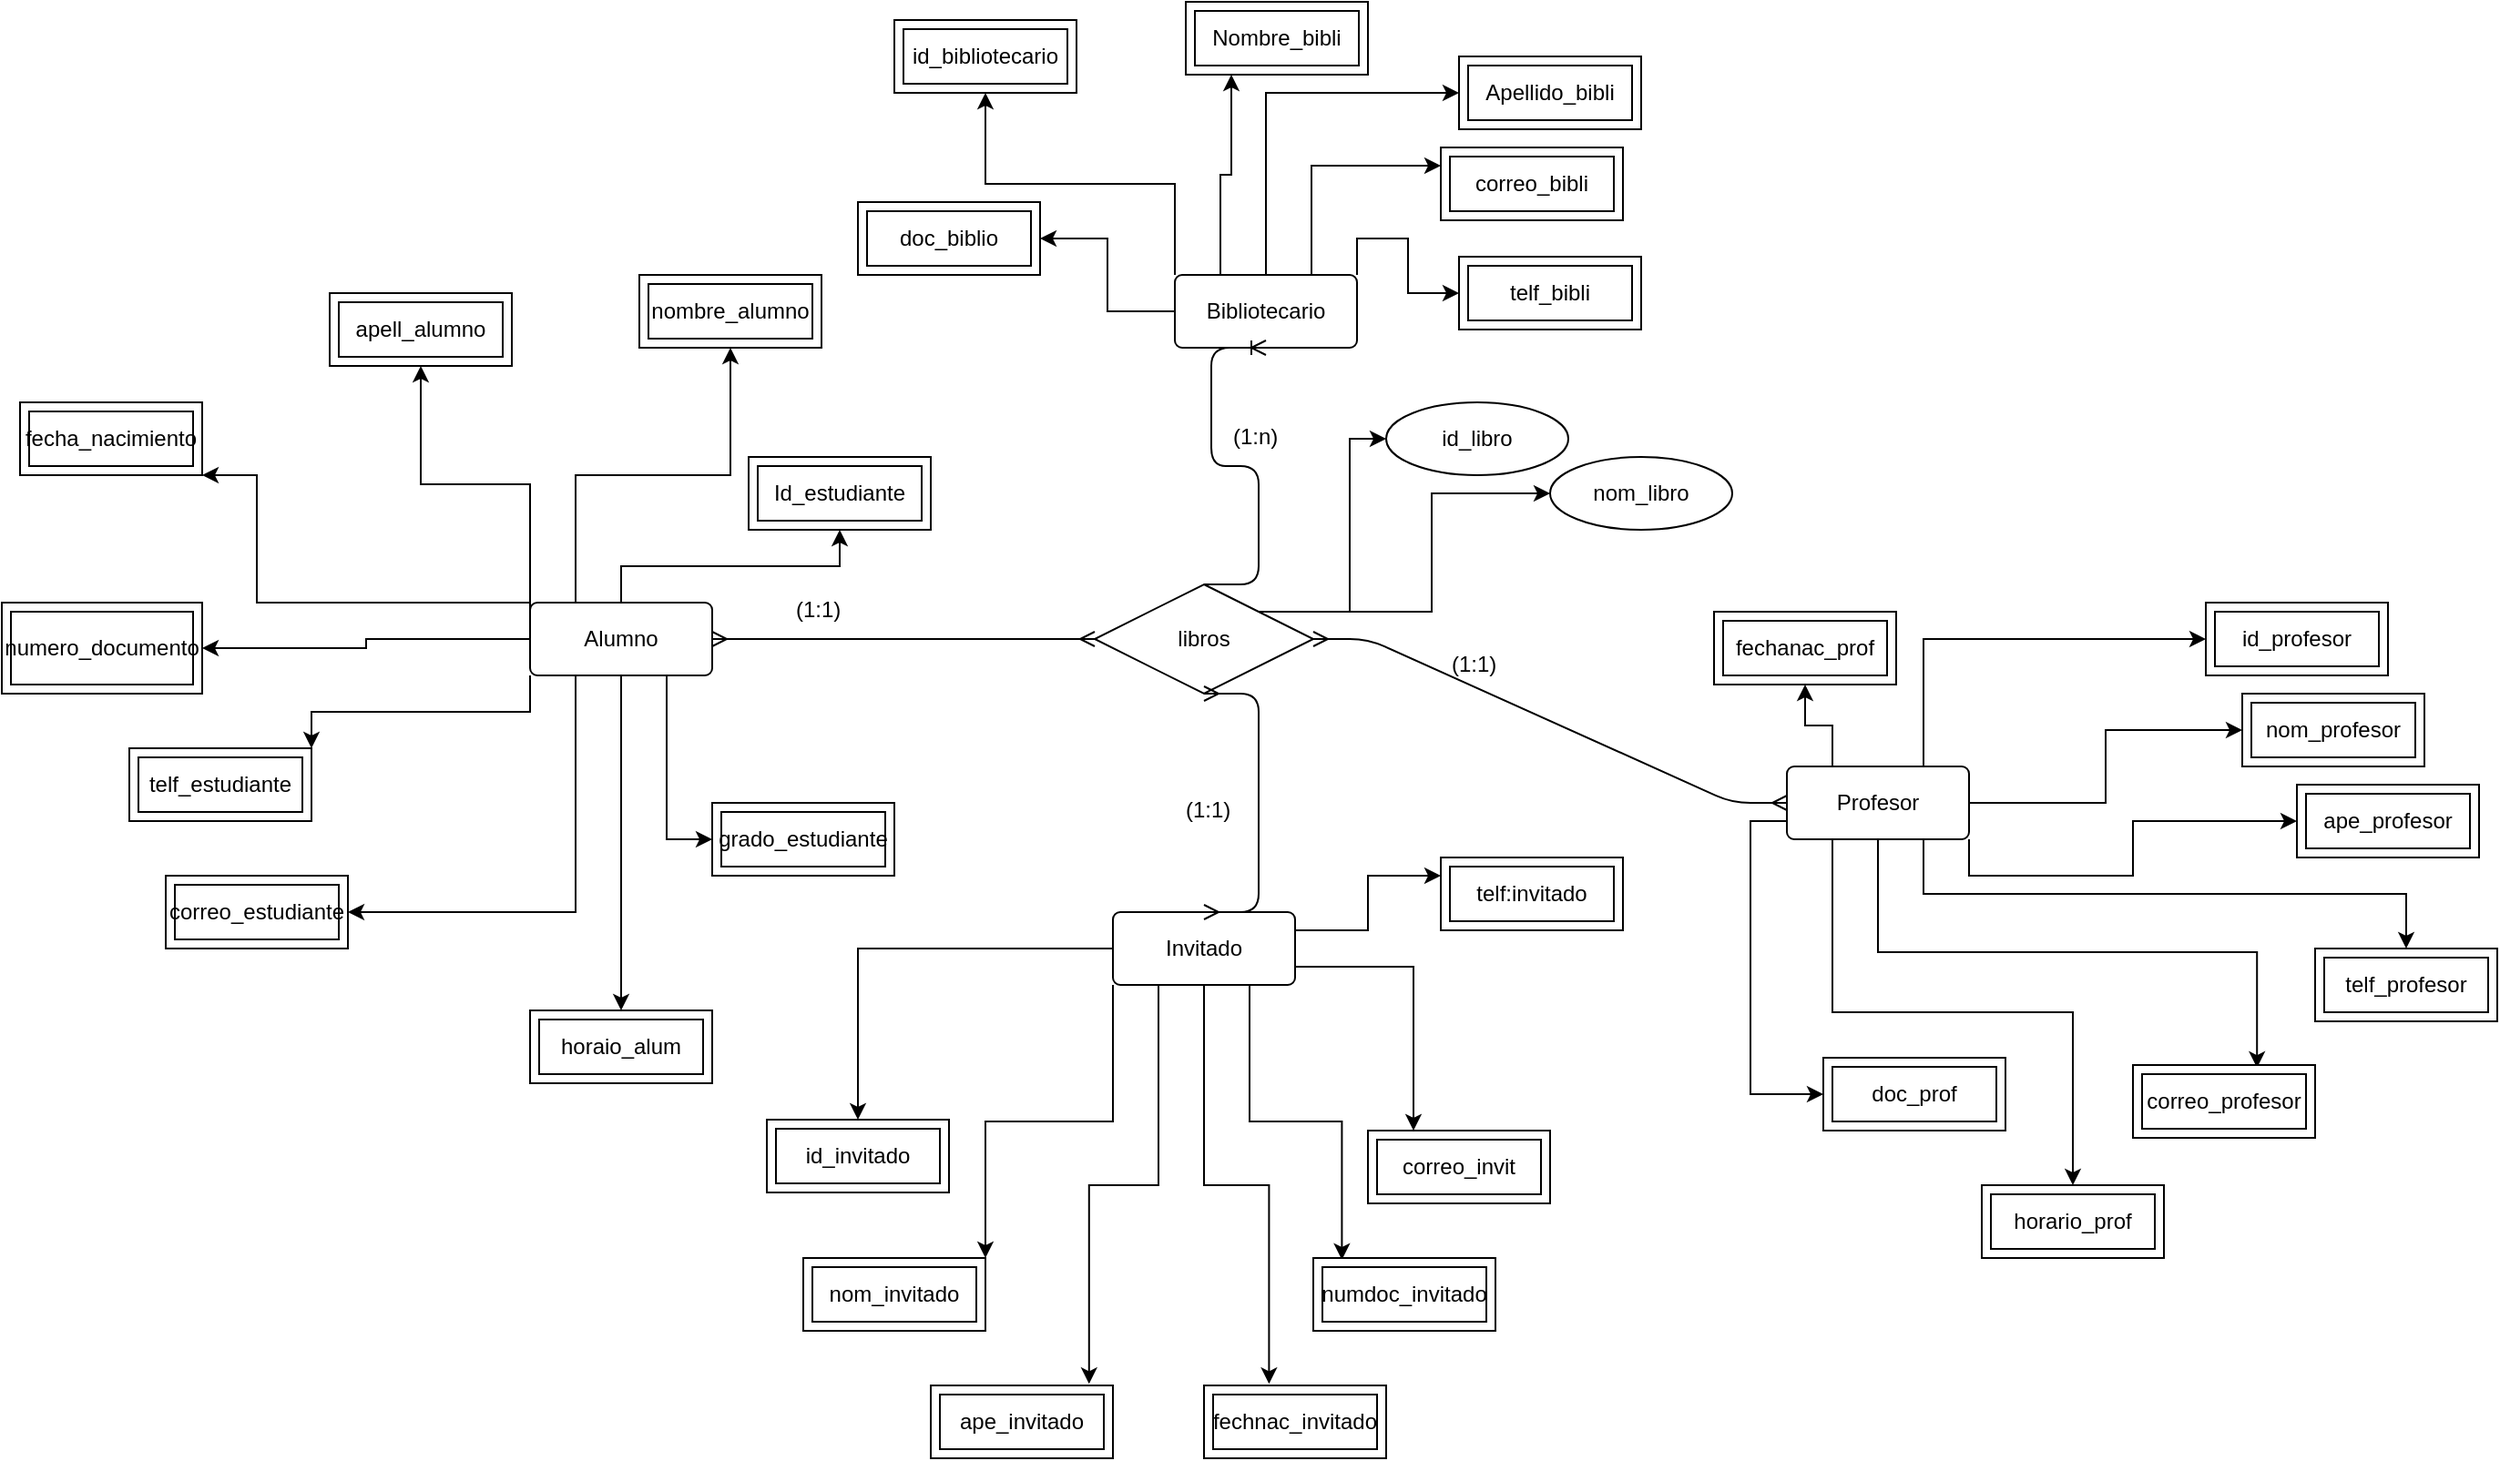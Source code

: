 <mxfile version="15.0.6" type="device"><diagram id="_qrPNOmI1GbPFsZU-e7U" name="Page-1"><mxGraphModel dx="2056" dy="889" grid="1" gridSize="10" guides="1" tooltips="1" connect="1" arrows="1" fold="1" page="1" pageScale="1" pageWidth="827" pageHeight="1169" math="0" shadow="0"><root><mxCell id="0"/><mxCell id="1" parent="0"/><mxCell id="DVTqW801Up8CI8lIwMho-34" style="edgeStyle=orthogonalEdgeStyle;rounded=0;orthogonalLoop=1;jettySize=auto;html=1;exitX=1;exitY=0;exitDx=0;exitDy=0;entryX=0;entryY=0.5;entryDx=0;entryDy=0;" edge="1" parent="1" source="DVTqW801Up8CI8lIwMho-1" target="DVTqW801Up8CI8lIwMho-33"><mxGeometry relative="1" as="geometry"/></mxCell><mxCell id="DVTqW801Up8CI8lIwMho-51" style="edgeStyle=orthogonalEdgeStyle;rounded=0;orthogonalLoop=1;jettySize=auto;html=1;exitX=1;exitY=0;exitDx=0;exitDy=0;entryX=0;entryY=0.5;entryDx=0;entryDy=0;" edge="1" parent="1" source="DVTqW801Up8CI8lIwMho-1" target="DVTqW801Up8CI8lIwMho-49"><mxGeometry relative="1" as="geometry"/></mxCell><mxCell id="DVTqW801Up8CI8lIwMho-1" value="&lt;font style=&quot;vertical-align: inherit&quot;&gt;&lt;font style=&quot;vertical-align: inherit&quot;&gt;&lt;font style=&quot;vertical-align: inherit&quot;&gt;&lt;font style=&quot;vertical-align: inherit&quot;&gt;libros&lt;/font&gt;&lt;/font&gt;&lt;/font&gt;&lt;/font&gt;" style="shape=rhombus;perimeter=rhombusPerimeter;whiteSpace=wrap;html=1;align=center;" vertex="1" parent="1"><mxGeometry x="370" y="330" width="120" height="60" as="geometry"/></mxCell><mxCell id="DVTqW801Up8CI8lIwMho-14" style="edgeStyle=orthogonalEdgeStyle;rounded=0;orthogonalLoop=1;jettySize=auto;html=1;exitX=0.5;exitY=0;exitDx=0;exitDy=0;entryX=0.5;entryY=1;entryDx=0;entryDy=0;" edge="1" parent="1" source="DVTqW801Up8CI8lIwMho-2" target="DVTqW801Up8CI8lIwMho-13"><mxGeometry relative="1" as="geometry"/></mxCell><mxCell id="DVTqW801Up8CI8lIwMho-16" style="edgeStyle=orthogonalEdgeStyle;rounded=0;orthogonalLoop=1;jettySize=auto;html=1;exitX=0;exitY=0;exitDx=0;exitDy=0;entryX=0.5;entryY=1;entryDx=0;entryDy=0;" edge="1" parent="1" source="DVTqW801Up8CI8lIwMho-2" target="DVTqW801Up8CI8lIwMho-9"><mxGeometry relative="1" as="geometry"/></mxCell><mxCell id="DVTqW801Up8CI8lIwMho-21" style="edgeStyle=orthogonalEdgeStyle;rounded=0;orthogonalLoop=1;jettySize=auto;html=1;exitX=0.25;exitY=0;exitDx=0;exitDy=0;entryX=0.5;entryY=1;entryDx=0;entryDy=0;" edge="1" parent="1" source="DVTqW801Up8CI8lIwMho-2" target="DVTqW801Up8CI8lIwMho-8"><mxGeometry relative="1" as="geometry"/></mxCell><mxCell id="DVTqW801Up8CI8lIwMho-22" style="edgeStyle=orthogonalEdgeStyle;rounded=0;orthogonalLoop=1;jettySize=auto;html=1;exitX=0;exitY=0.25;exitDx=0;exitDy=0;entryX=1;entryY=1;entryDx=0;entryDy=0;" edge="1" parent="1" source="DVTqW801Up8CI8lIwMho-2" target="DVTqW801Up8CI8lIwMho-10"><mxGeometry relative="1" as="geometry"><Array as="points"><mxPoint x="60" y="340"/><mxPoint x="-90" y="340"/></Array></mxGeometry></mxCell><mxCell id="DVTqW801Up8CI8lIwMho-23" style="edgeStyle=orthogonalEdgeStyle;rounded=0;orthogonalLoop=1;jettySize=auto;html=1;exitX=0;exitY=0.5;exitDx=0;exitDy=0;entryX=1;entryY=0.5;entryDx=0;entryDy=0;" edge="1" parent="1" source="DVTqW801Up8CI8lIwMho-2" target="DVTqW801Up8CI8lIwMho-11"><mxGeometry relative="1" as="geometry"/></mxCell><mxCell id="DVTqW801Up8CI8lIwMho-24" style="edgeStyle=orthogonalEdgeStyle;rounded=0;orthogonalLoop=1;jettySize=auto;html=1;exitX=0;exitY=1;exitDx=0;exitDy=0;entryX=1;entryY=0;entryDx=0;entryDy=0;" edge="1" parent="1" source="DVTqW801Up8CI8lIwMho-2" target="DVTqW801Up8CI8lIwMho-17"><mxGeometry relative="1" as="geometry"/></mxCell><mxCell id="DVTqW801Up8CI8lIwMho-69" style="edgeStyle=orthogonalEdgeStyle;rounded=0;orthogonalLoop=1;jettySize=auto;html=1;exitX=0.25;exitY=1;exitDx=0;exitDy=0;entryX=1;entryY=0.5;entryDx=0;entryDy=0;" edge="1" parent="1" source="DVTqW801Up8CI8lIwMho-2" target="DVTqW801Up8CI8lIwMho-18"><mxGeometry relative="1" as="geometry"/></mxCell><mxCell id="DVTqW801Up8CI8lIwMho-70" style="edgeStyle=orthogonalEdgeStyle;rounded=0;orthogonalLoop=1;jettySize=auto;html=1;exitX=0.5;exitY=1;exitDx=0;exitDy=0;entryX=0.5;entryY=0;entryDx=0;entryDy=0;" edge="1" parent="1" source="DVTqW801Up8CI8lIwMho-2" target="DVTqW801Up8CI8lIwMho-67"><mxGeometry relative="1" as="geometry"/></mxCell><mxCell id="DVTqW801Up8CI8lIwMho-73" style="edgeStyle=orthogonalEdgeStyle;rounded=0;orthogonalLoop=1;jettySize=auto;html=1;exitX=0.75;exitY=1;exitDx=0;exitDy=0;entryX=0;entryY=0.5;entryDx=0;entryDy=0;" edge="1" parent="1" source="DVTqW801Up8CI8lIwMho-2" target="DVTqW801Up8CI8lIwMho-53"><mxGeometry relative="1" as="geometry"/></mxCell><mxCell id="DVTqW801Up8CI8lIwMho-2" value="&lt;font style=&quot;vertical-align: inherit&quot;&gt;&lt;font style=&quot;vertical-align: inherit&quot;&gt;&lt;font style=&quot;vertical-align: inherit&quot;&gt;&lt;font style=&quot;vertical-align: inherit&quot;&gt;Alumno&lt;/font&gt;&lt;/font&gt;&lt;/font&gt;&lt;/font&gt;" style="rounded=1;arcSize=10;whiteSpace=wrap;html=1;align=center;" vertex="1" parent="1"><mxGeometry x="60" y="340" width="100" height="40" as="geometry"/></mxCell><mxCell id="DVTqW801Up8CI8lIwMho-62" style="edgeStyle=orthogonalEdgeStyle;rounded=0;orthogonalLoop=1;jettySize=auto;html=1;exitX=0.75;exitY=0;exitDx=0;exitDy=0;entryX=0;entryY=0.5;entryDx=0;entryDy=0;" edge="1" parent="1" source="DVTqW801Up8CI8lIwMho-3" target="DVTqW801Up8CI8lIwMho-57"><mxGeometry relative="1" as="geometry"/></mxCell><mxCell id="DVTqW801Up8CI8lIwMho-63" style="edgeStyle=orthogonalEdgeStyle;rounded=0;orthogonalLoop=1;jettySize=auto;html=1;exitX=1;exitY=0.5;exitDx=0;exitDy=0;entryX=0;entryY=0.5;entryDx=0;entryDy=0;" edge="1" parent="1" source="DVTqW801Up8CI8lIwMho-3" target="DVTqW801Up8CI8lIwMho-59"><mxGeometry relative="1" as="geometry"/></mxCell><mxCell id="DVTqW801Up8CI8lIwMho-65" style="edgeStyle=orthogonalEdgeStyle;rounded=0;orthogonalLoop=1;jettySize=auto;html=1;exitX=0.75;exitY=1;exitDx=0;exitDy=0;entryX=0.5;entryY=0;entryDx=0;entryDy=0;" edge="1" parent="1" source="DVTqW801Up8CI8lIwMho-3" target="DVTqW801Up8CI8lIwMho-58"><mxGeometry relative="1" as="geometry"/></mxCell><mxCell id="DVTqW801Up8CI8lIwMho-74" style="edgeStyle=orthogonalEdgeStyle;rounded=0;orthogonalLoop=1;jettySize=auto;html=1;exitX=1;exitY=1;exitDx=0;exitDy=0;entryX=0;entryY=0.5;entryDx=0;entryDy=0;" edge="1" parent="1" source="DVTqW801Up8CI8lIwMho-3" target="DVTqW801Up8CI8lIwMho-60"><mxGeometry relative="1" as="geometry"/></mxCell><mxCell id="DVTqW801Up8CI8lIwMho-75" style="edgeStyle=orthogonalEdgeStyle;rounded=0;orthogonalLoop=1;jettySize=auto;html=1;exitX=0.5;exitY=1;exitDx=0;exitDy=0;entryX=0.681;entryY=0.038;entryDx=0;entryDy=0;entryPerimeter=0;" edge="1" parent="1" source="DVTqW801Up8CI8lIwMho-3" target="DVTqW801Up8CI8lIwMho-66"><mxGeometry relative="1" as="geometry"/></mxCell><mxCell id="DVTqW801Up8CI8lIwMho-77" style="edgeStyle=orthogonalEdgeStyle;rounded=0;orthogonalLoop=1;jettySize=auto;html=1;exitX=0.25;exitY=1;exitDx=0;exitDy=0;entryX=0.5;entryY=0;entryDx=0;entryDy=0;" edge="1" parent="1" source="DVTqW801Up8CI8lIwMho-3" target="DVTqW801Up8CI8lIwMho-76"><mxGeometry relative="1" as="geometry"/></mxCell><mxCell id="DVTqW801Up8CI8lIwMho-88" style="edgeStyle=orthogonalEdgeStyle;rounded=0;orthogonalLoop=1;jettySize=auto;html=1;exitX=0;exitY=0.75;exitDx=0;exitDy=0;entryX=0;entryY=0.5;entryDx=0;entryDy=0;" edge="1" parent="1" source="DVTqW801Up8CI8lIwMho-3" target="DVTqW801Up8CI8lIwMho-80"><mxGeometry relative="1" as="geometry"/></mxCell><mxCell id="DVTqW801Up8CI8lIwMho-96" style="edgeStyle=orthogonalEdgeStyle;rounded=0;orthogonalLoop=1;jettySize=auto;html=1;exitX=0.25;exitY=0;exitDx=0;exitDy=0;entryX=0.5;entryY=1;entryDx=0;entryDy=0;" edge="1" parent="1" source="DVTqW801Up8CI8lIwMho-3" target="DVTqW801Up8CI8lIwMho-95"><mxGeometry relative="1" as="geometry"/></mxCell><mxCell id="DVTqW801Up8CI8lIwMho-3" value="&lt;font style=&quot;vertical-align: inherit&quot;&gt;&lt;font style=&quot;vertical-align: inherit&quot;&gt;Profesor&lt;/font&gt;&lt;/font&gt;" style="rounded=1;arcSize=10;whiteSpace=wrap;html=1;align=center;" vertex="1" parent="1"><mxGeometry x="750" y="430" width="100" height="40" as="geometry"/></mxCell><mxCell id="DVTqW801Up8CI8lIwMho-4" value="" style="edgeStyle=entityRelationEdgeStyle;fontSize=12;html=1;endArrow=ERmany;startArrow=ERmany;exitX=1;exitY=0.5;exitDx=0;exitDy=0;entryX=0;entryY=0.5;entryDx=0;entryDy=0;" edge="1" parent="1" source="DVTqW801Up8CI8lIwMho-2" target="DVTqW801Up8CI8lIwMho-1"><mxGeometry width="100" height="100" relative="1" as="geometry"><mxPoint x="290" y="410" as="sourcePoint"/><mxPoint x="280" y="360" as="targetPoint"/></mxGeometry></mxCell><mxCell id="DVTqW801Up8CI8lIwMho-5" value="" style="edgeStyle=entityRelationEdgeStyle;fontSize=12;html=1;endArrow=ERmany;startArrow=ERmany;entryX=0;entryY=0.5;entryDx=0;entryDy=0;exitX=1;exitY=0.5;exitDx=0;exitDy=0;" edge="1" parent="1" source="DVTqW801Up8CI8lIwMho-1" target="DVTqW801Up8CI8lIwMho-3"><mxGeometry width="100" height="100" relative="1" as="geometry"><mxPoint x="380" y="410" as="sourcePoint"/><mxPoint x="480" y="310" as="targetPoint"/></mxGeometry></mxCell><mxCell id="DVTqW801Up8CI8lIwMho-6" value="(1:1)" style="text;strokeColor=none;fillColor=none;spacingLeft=4;spacingRight=4;overflow=hidden;rotatable=0;points=[[0,0.5],[1,0.5]];portConstraint=eastwest;fontSize=12;" vertex="1" parent="1"><mxGeometry x="200" y="330" width="40" height="30" as="geometry"/></mxCell><mxCell id="DVTqW801Up8CI8lIwMho-7" value="(1:1)" style="text;strokeColor=none;fillColor=none;spacingLeft=4;spacingRight=4;overflow=hidden;rotatable=0;points=[[0,0.5],[1,0.5]];portConstraint=eastwest;fontSize=12;" vertex="1" parent="1"><mxGeometry x="560" y="360" width="40" height="30" as="geometry"/></mxCell><mxCell id="DVTqW801Up8CI8lIwMho-8" value="&lt;font style=&quot;vertical-align: inherit&quot;&gt;&lt;font style=&quot;vertical-align: inherit&quot;&gt;nombre_alumno&lt;/font&gt;&lt;/font&gt;" style="shape=ext;margin=3;double=1;whiteSpace=wrap;html=1;align=center;" vertex="1" parent="1"><mxGeometry x="120" y="160" width="100" height="40" as="geometry"/></mxCell><mxCell id="DVTqW801Up8CI8lIwMho-9" value="&lt;font style=&quot;vertical-align: inherit&quot;&gt;&lt;font style=&quot;vertical-align: inherit&quot;&gt;apell_alumno&lt;/font&gt;&lt;/font&gt;" style="shape=ext;margin=3;double=1;whiteSpace=wrap;html=1;align=center;" vertex="1" parent="1"><mxGeometry x="-50" y="170" width="100" height="40" as="geometry"/></mxCell><mxCell id="DVTqW801Up8CI8lIwMho-10" value="&lt;font style=&quot;vertical-align: inherit&quot;&gt;&lt;font style=&quot;vertical-align: inherit&quot;&gt;&lt;font style=&quot;vertical-align: inherit&quot;&gt;&lt;font style=&quot;vertical-align: inherit&quot;&gt;fecha_nacimiento&lt;/font&gt;&lt;/font&gt;&lt;/font&gt;&lt;/font&gt;" style="shape=ext;margin=3;double=1;whiteSpace=wrap;html=1;align=center;" vertex="1" parent="1"><mxGeometry x="-220" y="230" width="100" height="40" as="geometry"/></mxCell><mxCell id="DVTqW801Up8CI8lIwMho-11" value="&lt;font style=&quot;vertical-align: inherit&quot;&gt;&lt;font style=&quot;vertical-align: inherit&quot;&gt;numero_documento&lt;/font&gt;&lt;/font&gt;" style="shape=ext;margin=3;double=1;whiteSpace=wrap;html=1;align=center;" vertex="1" parent="1"><mxGeometry x="-230" y="340" width="110" height="50" as="geometry"/></mxCell><mxCell id="DVTqW801Up8CI8lIwMho-89" style="edgeStyle=orthogonalEdgeStyle;rounded=0;orthogonalLoop=1;jettySize=auto;html=1;exitX=0;exitY=0.5;exitDx=0;exitDy=0;" edge="1" parent="1" source="DVTqW801Up8CI8lIwMho-12" target="DVTqW801Up8CI8lIwMho-82"><mxGeometry relative="1" as="geometry"/></mxCell><mxCell id="DVTqW801Up8CI8lIwMho-90" style="edgeStyle=orthogonalEdgeStyle;rounded=0;orthogonalLoop=1;jettySize=auto;html=1;exitX=0;exitY=1;exitDx=0;exitDy=0;entryX=1;entryY=0;entryDx=0;entryDy=0;" edge="1" parent="1" source="DVTqW801Up8CI8lIwMho-12" target="DVTqW801Up8CI8lIwMho-83"><mxGeometry relative="1" as="geometry"/></mxCell><mxCell id="DVTqW801Up8CI8lIwMho-91" style="edgeStyle=orthogonalEdgeStyle;rounded=0;orthogonalLoop=1;jettySize=auto;html=1;exitX=0.25;exitY=1;exitDx=0;exitDy=0;entryX=0.869;entryY=-0.021;entryDx=0;entryDy=0;entryPerimeter=0;" edge="1" parent="1" source="DVTqW801Up8CI8lIwMho-12" target="DVTqW801Up8CI8lIwMho-84"><mxGeometry relative="1" as="geometry"/></mxCell><mxCell id="DVTqW801Up8CI8lIwMho-92" style="edgeStyle=orthogonalEdgeStyle;rounded=0;orthogonalLoop=1;jettySize=auto;html=1;exitX=0.5;exitY=1;exitDx=0;exitDy=0;entryX=0.357;entryY=-0.021;entryDx=0;entryDy=0;entryPerimeter=0;" edge="1" parent="1" source="DVTqW801Up8CI8lIwMho-12" target="DVTqW801Up8CI8lIwMho-85"><mxGeometry relative="1" as="geometry"/></mxCell><mxCell id="DVTqW801Up8CI8lIwMho-93" style="edgeStyle=orthogonalEdgeStyle;rounded=0;orthogonalLoop=1;jettySize=auto;html=1;exitX=0.75;exitY=1;exitDx=0;exitDy=0;entryX=0.157;entryY=0.024;entryDx=0;entryDy=0;entryPerimeter=0;" edge="1" parent="1" source="DVTqW801Up8CI8lIwMho-12" target="DVTqW801Up8CI8lIwMho-86"><mxGeometry relative="1" as="geometry"/></mxCell><mxCell id="DVTqW801Up8CI8lIwMho-94" style="edgeStyle=orthogonalEdgeStyle;rounded=0;orthogonalLoop=1;jettySize=auto;html=1;exitX=1;exitY=0.75;exitDx=0;exitDy=0;entryX=0.25;entryY=0;entryDx=0;entryDy=0;" edge="1" parent="1" source="DVTqW801Up8CI8lIwMho-12" target="DVTqW801Up8CI8lIwMho-87"><mxGeometry relative="1" as="geometry"/></mxCell><mxCell id="DVTqW801Up8CI8lIwMho-98" style="edgeStyle=orthogonalEdgeStyle;rounded=0;orthogonalLoop=1;jettySize=auto;html=1;exitX=1;exitY=0.25;exitDx=0;exitDy=0;entryX=0;entryY=0.25;entryDx=0;entryDy=0;" edge="1" parent="1" source="DVTqW801Up8CI8lIwMho-12" target="DVTqW801Up8CI8lIwMho-97"><mxGeometry relative="1" as="geometry"/></mxCell><mxCell id="DVTqW801Up8CI8lIwMho-12" value="&lt;font style=&quot;vertical-align: inherit&quot;&gt;&lt;font style=&quot;vertical-align: inherit&quot;&gt;Invitado&lt;/font&gt;&lt;/font&gt;" style="rounded=1;arcSize=10;whiteSpace=wrap;html=1;align=center;" vertex="1" parent="1"><mxGeometry x="380" y="510" width="100" height="40" as="geometry"/></mxCell><mxCell id="DVTqW801Up8CI8lIwMho-13" value="&lt;font style=&quot;vertical-align: inherit&quot;&gt;&lt;font style=&quot;vertical-align: inherit&quot;&gt;Id_estudiante&lt;/font&gt;&lt;/font&gt;" style="shape=ext;margin=3;double=1;whiteSpace=wrap;html=1;align=center;" vertex="1" parent="1"><mxGeometry x="180" y="260" width="100" height="40" as="geometry"/></mxCell><mxCell id="DVTqW801Up8CI8lIwMho-17" value="&lt;font style=&quot;vertical-align: inherit&quot;&gt;&lt;font style=&quot;vertical-align: inherit&quot;&gt;telf_estudiante&lt;/font&gt;&lt;/font&gt;" style="shape=ext;margin=3;double=1;whiteSpace=wrap;html=1;align=center;" vertex="1" parent="1"><mxGeometry x="-160" y="420" width="100" height="40" as="geometry"/></mxCell><mxCell id="DVTqW801Up8CI8lIwMho-18" value="&lt;font style=&quot;vertical-align: inherit&quot;&gt;&lt;font style=&quot;vertical-align: inherit&quot;&gt;correo_estudiante&lt;/font&gt;&lt;/font&gt;" style="shape=ext;margin=3;double=1;whiteSpace=wrap;html=1;align=center;" vertex="1" parent="1"><mxGeometry x="-140" y="490" width="100" height="40" as="geometry"/></mxCell><mxCell id="DVTqW801Up8CI8lIwMho-26" value="" style="edgeStyle=entityRelationEdgeStyle;fontSize=12;html=1;endArrow=ERmany;startArrow=ERmany;entryX=0.5;entryY=1;entryDx=0;entryDy=0;exitX=0.5;exitY=0;exitDx=0;exitDy=0;" edge="1" parent="1" source="DVTqW801Up8CI8lIwMho-12" target="DVTqW801Up8CI8lIwMho-1"><mxGeometry width="100" height="100" relative="1" as="geometry"><mxPoint x="320" y="480" as="sourcePoint"/><mxPoint x="420" y="380" as="targetPoint"/></mxGeometry></mxCell><mxCell id="DVTqW801Up8CI8lIwMho-27" value="(1:1)" style="text;strokeColor=none;fillColor=none;spacingLeft=4;spacingRight=4;overflow=hidden;rotatable=0;points=[[0,0.5],[1,0.5]];portConstraint=eastwest;fontSize=12;" vertex="1" parent="1"><mxGeometry x="414" y="440" width="40" height="30" as="geometry"/></mxCell><mxCell id="DVTqW801Up8CI8lIwMho-39" style="edgeStyle=orthogonalEdgeStyle;rounded=0;orthogonalLoop=1;jettySize=auto;html=1;exitX=0;exitY=0;exitDx=0;exitDy=0;entryX=0.5;entryY=1;entryDx=0;entryDy=0;" edge="1" parent="1" source="DVTqW801Up8CI8lIwMho-28" target="DVTqW801Up8CI8lIwMho-38"><mxGeometry relative="1" as="geometry"/></mxCell><mxCell id="DVTqW801Up8CI8lIwMho-42" style="edgeStyle=orthogonalEdgeStyle;rounded=0;orthogonalLoop=1;jettySize=auto;html=1;exitX=0.25;exitY=0;exitDx=0;exitDy=0;entryX=0.25;entryY=1;entryDx=0;entryDy=0;" edge="1" parent="1" source="DVTqW801Up8CI8lIwMho-28" target="DVTqW801Up8CI8lIwMho-40"><mxGeometry relative="1" as="geometry"/></mxCell><mxCell id="DVTqW801Up8CI8lIwMho-43" style="edgeStyle=orthogonalEdgeStyle;rounded=0;orthogonalLoop=1;jettySize=auto;html=1;exitX=0.5;exitY=0;exitDx=0;exitDy=0;entryX=0;entryY=0.5;entryDx=0;entryDy=0;" edge="1" parent="1" source="DVTqW801Up8CI8lIwMho-28" target="DVTqW801Up8CI8lIwMho-41"><mxGeometry relative="1" as="geometry"/></mxCell><mxCell id="DVTqW801Up8CI8lIwMho-46" style="edgeStyle=orthogonalEdgeStyle;rounded=0;orthogonalLoop=1;jettySize=auto;html=1;exitX=0.75;exitY=0;exitDx=0;exitDy=0;entryX=0;entryY=0.25;entryDx=0;entryDy=0;" edge="1" parent="1" source="DVTqW801Up8CI8lIwMho-28" target="DVTqW801Up8CI8lIwMho-44"><mxGeometry relative="1" as="geometry"/></mxCell><mxCell id="DVTqW801Up8CI8lIwMho-48" style="edgeStyle=orthogonalEdgeStyle;rounded=0;orthogonalLoop=1;jettySize=auto;html=1;exitX=1;exitY=0;exitDx=0;exitDy=0;" edge="1" parent="1" source="DVTqW801Up8CI8lIwMho-28" target="DVTqW801Up8CI8lIwMho-47"><mxGeometry relative="1" as="geometry"/></mxCell><mxCell id="DVTqW801Up8CI8lIwMho-79" style="edgeStyle=orthogonalEdgeStyle;rounded=0;orthogonalLoop=1;jettySize=auto;html=1;exitX=0;exitY=0.5;exitDx=0;exitDy=0;entryX=1;entryY=0.5;entryDx=0;entryDy=0;" edge="1" parent="1" source="DVTqW801Up8CI8lIwMho-28" target="DVTqW801Up8CI8lIwMho-78"><mxGeometry relative="1" as="geometry"/></mxCell><mxCell id="DVTqW801Up8CI8lIwMho-28" value="Bibliotecario" style="rounded=1;arcSize=10;whiteSpace=wrap;html=1;align=center;" vertex="1" parent="1"><mxGeometry x="414" y="160" width="100" height="40" as="geometry"/></mxCell><mxCell id="DVTqW801Up8CI8lIwMho-29" value="" style="edgeStyle=entityRelationEdgeStyle;fontSize=12;html=1;endArrow=ERoneToMany;entryX=0.5;entryY=1;entryDx=0;entryDy=0;exitX=0.5;exitY=0;exitDx=0;exitDy=0;" edge="1" parent="1" source="DVTqW801Up8CI8lIwMho-1" target="DVTqW801Up8CI8lIwMho-28"><mxGeometry width="100" height="100" relative="1" as="geometry"><mxPoint x="380" y="310" as="sourcePoint"/><mxPoint x="480" y="210" as="targetPoint"/></mxGeometry></mxCell><mxCell id="DVTqW801Up8CI8lIwMho-30" value="(1:n)" style="text;strokeColor=none;fillColor=none;spacingLeft=4;spacingRight=4;overflow=hidden;rotatable=0;points=[[0,0.5],[1,0.5]];portConstraint=eastwest;fontSize=12;" vertex="1" parent="1"><mxGeometry x="440" y="235" width="40" height="30" as="geometry"/></mxCell><mxCell id="DVTqW801Up8CI8lIwMho-33" value="id_libro" style="ellipse;whiteSpace=wrap;html=1;align=center;" vertex="1" parent="1"><mxGeometry x="530" y="230" width="100" height="40" as="geometry"/></mxCell><mxCell id="DVTqW801Up8CI8lIwMho-38" value="id_bibliotecario" style="shape=ext;margin=3;double=1;whiteSpace=wrap;html=1;align=center;" vertex="1" parent="1"><mxGeometry x="260" y="20" width="100" height="40" as="geometry"/></mxCell><mxCell id="DVTqW801Up8CI8lIwMho-40" value="Nombre_bibli" style="shape=ext;margin=3;double=1;whiteSpace=wrap;html=1;align=center;" vertex="1" parent="1"><mxGeometry x="420" y="10" width="100" height="40" as="geometry"/></mxCell><mxCell id="DVTqW801Up8CI8lIwMho-41" value="Apellido_bibli" style="shape=ext;margin=3;double=1;whiteSpace=wrap;html=1;align=center;" vertex="1" parent="1"><mxGeometry x="570" y="40" width="100" height="40" as="geometry"/></mxCell><mxCell id="DVTqW801Up8CI8lIwMho-44" value="correo_bibli" style="shape=ext;margin=3;double=1;whiteSpace=wrap;html=1;align=center;" vertex="1" parent="1"><mxGeometry x="560" y="90" width="100" height="40" as="geometry"/></mxCell><mxCell id="DVTqW801Up8CI8lIwMho-47" value="telf_bibli" style="shape=ext;margin=3;double=1;whiteSpace=wrap;html=1;align=center;" vertex="1" parent="1"><mxGeometry x="570" y="150" width="100" height="40" as="geometry"/></mxCell><mxCell id="DVTqW801Up8CI8lIwMho-49" value="nom_libro" style="ellipse;whiteSpace=wrap;html=1;align=center;" vertex="1" parent="1"><mxGeometry x="620" y="260" width="100" height="40" as="geometry"/></mxCell><mxCell id="DVTqW801Up8CI8lIwMho-53" value="grado_estudiante" style="shape=ext;margin=3;double=1;whiteSpace=wrap;html=1;align=center;" vertex="1" parent="1"><mxGeometry x="160" y="450" width="100" height="40" as="geometry"/></mxCell><mxCell id="DVTqW801Up8CI8lIwMho-57" value="id_profesor" style="shape=ext;margin=3;double=1;whiteSpace=wrap;html=1;align=center;" vertex="1" parent="1"><mxGeometry x="980" y="340" width="100" height="40" as="geometry"/></mxCell><mxCell id="DVTqW801Up8CI8lIwMho-58" value="telf_profesor" style="shape=ext;margin=3;double=1;whiteSpace=wrap;html=1;align=center;" vertex="1" parent="1"><mxGeometry x="1040" y="530" width="100" height="40" as="geometry"/></mxCell><mxCell id="DVTqW801Up8CI8lIwMho-59" value="nom_profesor" style="shape=ext;margin=3;double=1;whiteSpace=wrap;html=1;align=center;" vertex="1" parent="1"><mxGeometry x="1000" y="390" width="100" height="40" as="geometry"/></mxCell><mxCell id="DVTqW801Up8CI8lIwMho-60" value="ape_profesor" style="shape=ext;margin=3;double=1;whiteSpace=wrap;html=1;align=center;" vertex="1" parent="1"><mxGeometry x="1030" y="440" width="100" height="40" as="geometry"/></mxCell><mxCell id="DVTqW801Up8CI8lIwMho-66" value="correo_profesor" style="shape=ext;margin=3;double=1;whiteSpace=wrap;html=1;align=center;" vertex="1" parent="1"><mxGeometry x="940" y="594" width="100" height="40" as="geometry"/></mxCell><mxCell id="DVTqW801Up8CI8lIwMho-67" value="horaio_alum" style="shape=ext;margin=3;double=1;whiteSpace=wrap;html=1;align=center;" vertex="1" parent="1"><mxGeometry x="60" y="564" width="100" height="40" as="geometry"/></mxCell><mxCell id="DVTqW801Up8CI8lIwMho-76" value="horario_prof" style="shape=ext;margin=3;double=1;whiteSpace=wrap;html=1;align=center;" vertex="1" parent="1"><mxGeometry x="857" y="660" width="100" height="40" as="geometry"/></mxCell><mxCell id="DVTqW801Up8CI8lIwMho-78" value="doc_biblio" style="shape=ext;margin=3;double=1;whiteSpace=wrap;html=1;align=center;" vertex="1" parent="1"><mxGeometry x="240" y="120" width="100" height="40" as="geometry"/></mxCell><mxCell id="DVTqW801Up8CI8lIwMho-80" value="doc_prof" style="shape=ext;margin=3;double=1;whiteSpace=wrap;html=1;align=center;" vertex="1" parent="1"><mxGeometry x="770" y="590" width="100" height="40" as="geometry"/></mxCell><mxCell id="DVTqW801Up8CI8lIwMho-82" value="id_invitado" style="shape=ext;margin=3;double=1;whiteSpace=wrap;html=1;align=center;" vertex="1" parent="1"><mxGeometry x="190" y="624" width="100" height="40" as="geometry"/></mxCell><mxCell id="DVTqW801Up8CI8lIwMho-83" value="nom_invitado" style="shape=ext;margin=3;double=1;whiteSpace=wrap;html=1;align=center;" vertex="1" parent="1"><mxGeometry x="210" y="700" width="100" height="40" as="geometry"/></mxCell><mxCell id="DVTqW801Up8CI8lIwMho-84" value="ape_invitado" style="shape=ext;margin=3;double=1;whiteSpace=wrap;html=1;align=center;" vertex="1" parent="1"><mxGeometry x="280" y="770" width="100" height="40" as="geometry"/></mxCell><mxCell id="DVTqW801Up8CI8lIwMho-85" value="fechnac_invitado" style="shape=ext;margin=3;double=1;whiteSpace=wrap;html=1;align=center;" vertex="1" parent="1"><mxGeometry x="430" y="770" width="100" height="40" as="geometry"/></mxCell><mxCell id="DVTqW801Up8CI8lIwMho-86" value="numdoc_invitado" style="shape=ext;margin=3;double=1;whiteSpace=wrap;html=1;align=center;" vertex="1" parent="1"><mxGeometry x="490" y="700" width="100" height="40" as="geometry"/></mxCell><mxCell id="DVTqW801Up8CI8lIwMho-87" value="correo_invit" style="shape=ext;margin=3;double=1;whiteSpace=wrap;html=1;align=center;" vertex="1" parent="1"><mxGeometry x="520" y="630" width="100" height="40" as="geometry"/></mxCell><mxCell id="DVTqW801Up8CI8lIwMho-95" value="fechanac_prof" style="shape=ext;margin=3;double=1;whiteSpace=wrap;html=1;align=center;" vertex="1" parent="1"><mxGeometry x="710" y="345" width="100" height="40" as="geometry"/></mxCell><mxCell id="DVTqW801Up8CI8lIwMho-97" value="telf:invitado" style="shape=ext;margin=3;double=1;whiteSpace=wrap;html=1;align=center;" vertex="1" parent="1"><mxGeometry x="560" y="480" width="100" height="40" as="geometry"/></mxCell></root></mxGraphModel></diagram></mxfile>